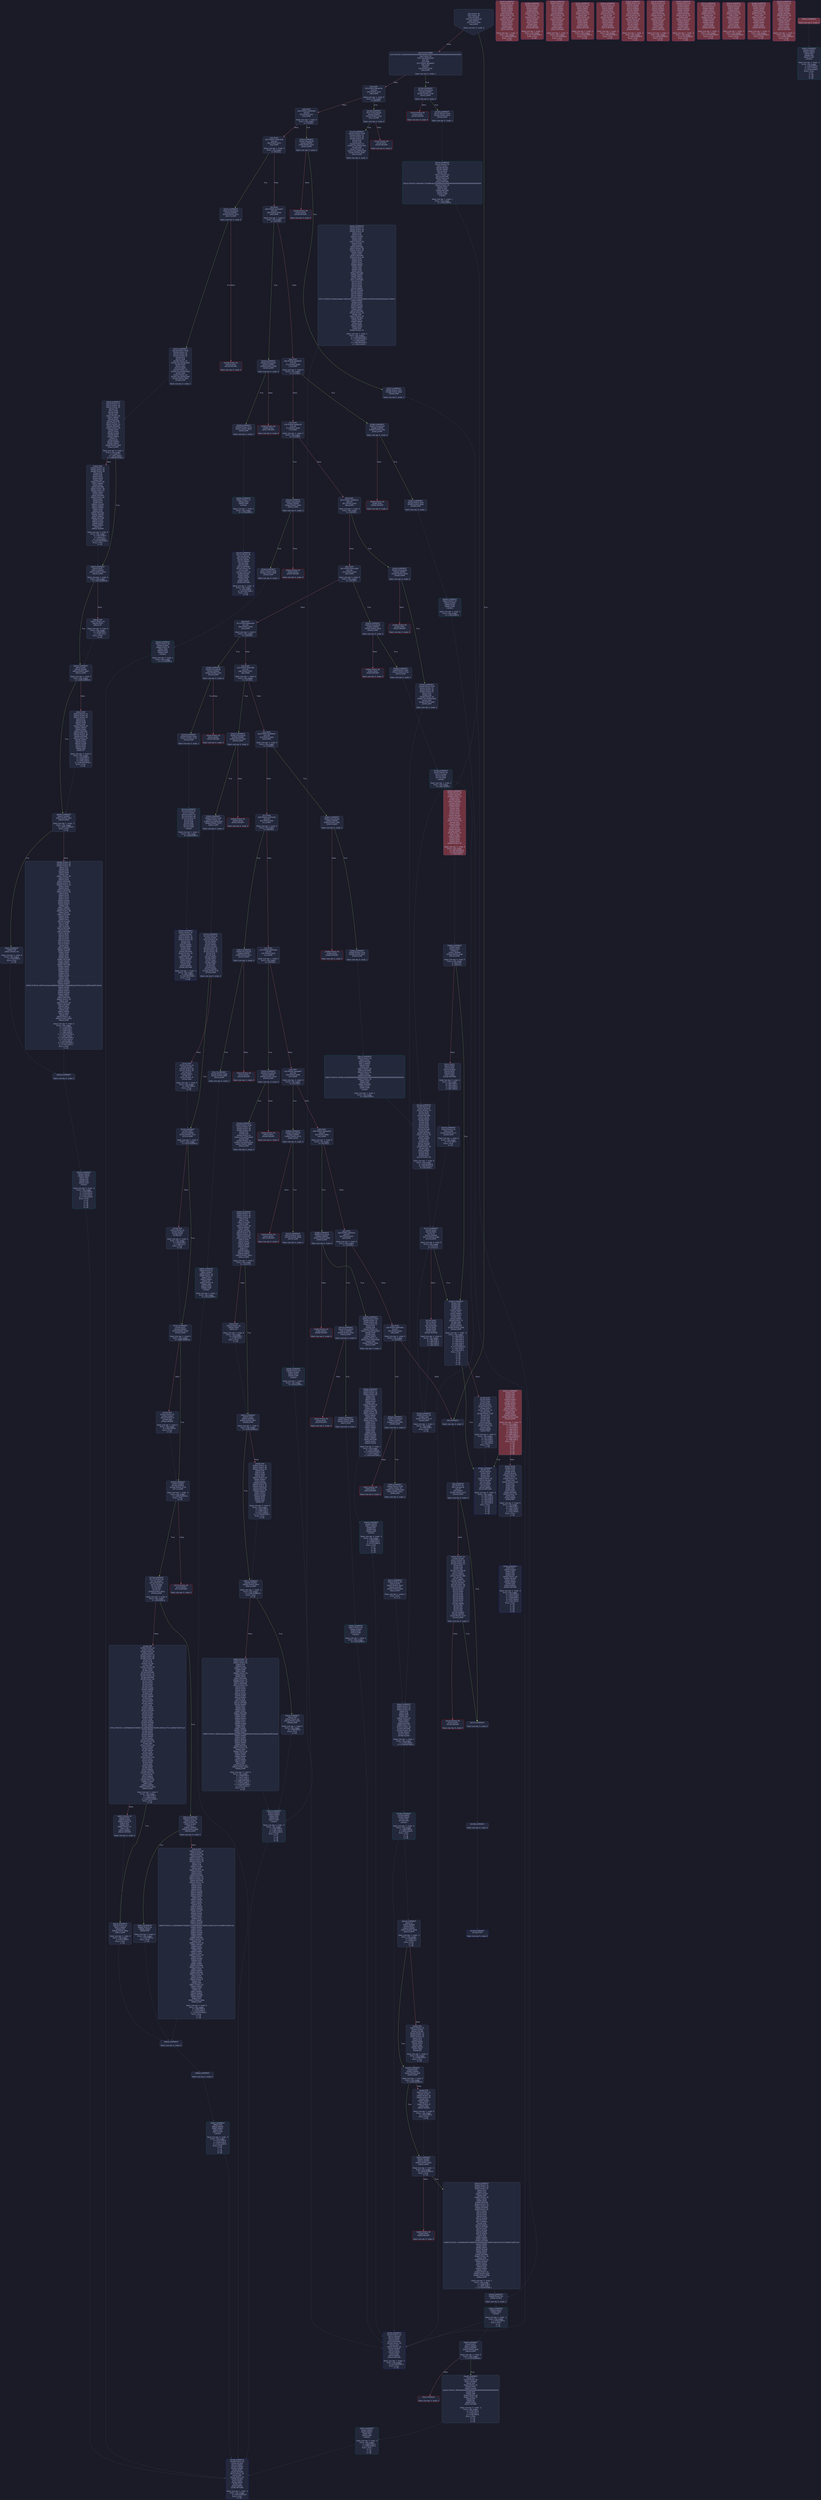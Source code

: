 digraph G {
    node [shape=box, style="filled, rounded", color="#565f89", fontcolor="#c0caf5", fontname="Helvetica", fillcolor="#24283b"];
    edge [color="#414868", fontcolor="#c0caf5", fontname="Helvetica"];
    bgcolor="#1a1b26";
    0 [ label = "[00] PUSH1 60
[02] PUSH1 40
[04] MSTORE
[05] CALLDATASIZE
[06] ISZERO
[07] PUSH2 00f9
[0a] JUMPI

Stack size req: 0, sizeΔ: 0
" shape = invhouse]
    1 [ label = "[0b] PUSH4 ffffffff
[10] PUSH29 0100000000000000000000000000000000000000000000000000000000
[2e] PUSH1 00
[30] CALLDATALOAD
[31] DIV
[32] AND
[33] PUSH4 06fdde03
[38] DUP2
[39] EQ
[3a] PUSH2 013b
[3d] JUMPI

Stack size req: 0, sizeΔ: 1
"]
    2 [ label = "[3e] DUP1
[3f] PUSH4 095ea7b3
[44] EQ
[45] PUSH2 01c6
[48] JUMPI

Stack size req: 1, sizeΔ: 0
Entry->Op usage:
	0->68:EQ:1
"]
    3 [ label = "[49] DUP1
[4a] PUSH4 18160ddd
[4f] EQ
[50] PUSH2 01fc
[53] JUMPI

Stack size req: 1, sizeΔ: 0
Entry->Op usage:
	0->79:EQ:1
"]
    4 [ label = "[54] DUP1
[55] PUSH4 23b872dd
[5a] EQ
[5b] PUSH2 0221
[5e] JUMPI

Stack size req: 1, sizeΔ: 0
Entry->Op usage:
	0->90:EQ:1
"]
    5 [ label = "[5f] DUP1
[60] PUSH4 313ce567
[65] EQ
[66] PUSH2 025d
[69] JUMPI

Stack size req: 1, sizeΔ: 0
Entry->Op usage:
	0->101:EQ:1
"]
    6 [ label = "[6a] DUP1
[6b] PUSH4 69a683f1
[70] EQ
[71] PUSH2 0286
[74] JUMPI

Stack size req: 1, sizeΔ: 0
Entry->Op usage:
	0->112:EQ:1
"]
    7 [ label = "[75] DUP1
[76] PUSH4 6eeb553f
[7b] EQ
[7c] PUSH2 02ab
[7f] JUMPI

Stack size req: 1, sizeΔ: 0
Entry->Op usage:
	0->123:EQ:1
"]
    8 [ label = "[80] DUP1
[81] PUSH4 70a08231
[86] EQ
[87] PUSH2 02d2
[8a] JUMPI

Stack size req: 1, sizeΔ: 0
Entry->Op usage:
	0->134:EQ:1
"]
    9 [ label = "[8b] DUP1
[8c] PUSH4 820c1dd0
[91] EQ
[92] PUSH2 0303
[95] JUMPI

Stack size req: 1, sizeΔ: 0
Entry->Op usage:
	0->145:EQ:1
"]
    10 [ label = "[96] DUP1
[97] PUSH4 8da5cb5b
[9c] EQ
[9d] PUSH2 0328
[a0] JUMPI

Stack size req: 1, sizeΔ: 0
Entry->Op usage:
	0->156:EQ:1
"]
    11 [ label = "[a1] DUP1
[a2] PUSH4 92fb7ef8
[a7] EQ
[a8] PUSH2 0357
[ab] JUMPI

Stack size req: 1, sizeΔ: 0
Entry->Op usage:
	0->167:EQ:1
"]
    12 [ label = "[ac] DUP1
[ad] PUSH4 95d89b41
[b2] EQ
[b3] PUSH2 0381
[b6] JUMPI

Stack size req: 1, sizeΔ: 0
Entry->Op usage:
	0->178:EQ:1
"]
    13 [ label = "[b7] DUP1
[b8] PUSH4 a197ec5d
[bd] EQ
[be] PUSH2 040c
[c1] JUMPI

Stack size req: 1, sizeΔ: 0
Entry->Op usage:
	0->189:EQ:1
"]
    14 [ label = "[c2] DUP1
[c3] PUSH4 a9059cbb
[c8] EQ
[c9] PUSH2 0433
[cc] JUMPI

Stack size req: 1, sizeΔ: 0
Entry->Op usage:
	0->200:EQ:1
"]
    15 [ label = "[cd] DUP1
[ce] PUSH4 c81ede67
[d3] EQ
[d4] PUSH2 0469
[d7] JUMPI

Stack size req: 1, sizeΔ: 0
Entry->Op usage:
	0->211:EQ:1
"]
    16 [ label = "[d8] DUP1
[d9] PUSH4 dd62ed3e
[de] EQ
[df] PUSH2 048e
[e2] JUMPI

Stack size req: 1, sizeΔ: 0
Entry->Op usage:
	0->222:EQ:1
"]
    17 [ label = "[e3] DUP1
[e4] PUSH4 e3bfdcfe
[e9] EQ
[ea] PUSH2 04c5
[ed] JUMPI

Stack size req: 1, sizeΔ: 0
Entry->Op usage:
	0->233:EQ:1
"]
    18 [ label = "[ee] DUP1
[ef] PUSH4 e8055e9c
[f4] EQ
[f5] PUSH2 04ea
[f8] JUMPI

Stack size req: 1, sizeΔ: 0
Entry->Op usage:
	0->244:EQ:1
"]
    19 [ label = "[f9] JUMPDEST

Stack size req: 0, sizeΔ: 0
"]
    20 [ label = "[fa] JUMPDEST
[fb] PUSH1 00
[fd] CALLVALUE
[fe] GT
[ff] ISZERO
[0100] PUSH2 0137
[0103] JUMPI

Stack size req: 0, sizeΔ: 0
"]
    21 [ label = "[0104] PUSH1 01
[0106] SLOAD
[0107] PUSH1 01
[0109] PUSH1 a0
[010b] PUSH1 02
[010d] EXP
[010e] SUB
[010f] AND
[0110] CALLVALUE
[0111] DUP1
[0112] ISZERO
[0113] PUSH2 08fc
[0116] MUL
[0117] SWAP1
[0118] PUSH1 40
[011a] MLOAD
[011b] PUSH1 00
[011d] PUSH1 40
[011f] MLOAD
[0120] DUP1
[0121] DUP4
[0122] SUB
[0123] DUP2
[0124] DUP6
[0125] DUP9
[0126] DUP9
[0127] CALL
[0128] SWAP4
[0129] POP
[012a] POP
[012b] POP
[012c] POP
[012d] ISZERO
[012e] ISZERO
[012f] PUSH2 0137
[0132] JUMPI

Stack size req: 0, sizeΔ: 0
"]
    22 [ label = "[0133] PUSH1 00
[0135] DUP1
[0136] REVERT

Stack size req: 0, sizeΔ: 0
" color = "red"]
    23 [ label = "[0137] JUMPDEST

Stack size req: 0, sizeΔ: 0
"]
    24 [ label = "[0138] JUMPDEST

Stack size req: 0, sizeΔ: 0
"]
    25 [ label = "[0139] JUMPDEST
[013a] STOP

Stack size req: 0, sizeΔ: 0
" color = "darkblue"]
    26 [ label = "[013b] JUMPDEST
[013c] CALLVALUE
[013d] ISZERO
[013e] PUSH2 0146
[0141] JUMPI

Stack size req: 0, sizeΔ: 0
"]
    27 [ label = "[0142] PUSH1 00
[0144] DUP1
[0145] REVERT

Stack size req: 0, sizeΔ: 0
" color = "red"]
    28 [ label = "[0146] JUMPDEST
[0147] PUSH2 014e
[014a] PUSH2 0514
[014d] JUMP

Stack size req: 0, sizeΔ: 1
"]
    29 [ label = "[014e] JUMPDEST
[014f] PUSH1 40
[0151] MLOAD
[0152] PUSH1 20
[0154] DUP1
[0155] DUP3
[0156] MSTORE
[0157] DUP2
[0158] SWAP1
[0159] DUP2
[015a] ADD
[015b] DUP4
[015c] DUP2
[015d] DUP2
[015e] MLOAD
[015f] DUP2
[0160] MSTORE
[0161] PUSH1 20
[0163] ADD
[0164] SWAP2
[0165] POP
[0166] DUP1
[0167] MLOAD
[0168] SWAP1
[0169] PUSH1 20
[016b] ADD
[016c] SWAP1
[016d] DUP1
[016e] DUP4
[016f] DUP4
[0170] PUSH1 00

Stack size req: 1, sizeΔ: 9
Entry->Op usage:
	0->350:MLOAD:0
	0->359:MLOAD:0
	0->363:ADD:1
"]
    30 [ label = "[0172] JUMPDEST
[0173] DUP4
[0174] DUP2
[0175] LT
[0176] ISZERO
[0177] PUSH2 018b
[017a] JUMPI

Stack size req: 4, sizeΔ: 0
Entry->Op usage:
	0->373:LT:0
	3->373:LT:1
"]
    31 [ label = "[017b] DUP1
[017c] DUP3
[017d] ADD
[017e] MLOAD
[017f] DUP2
[0180] DUP5
[0181] ADD
[0182] MSTORE

Stack size req: 3, sizeΔ: 0
Entry->Op usage:
	0->381:ADD:1
	0->385:ADD:1
	1->381:ADD:0
	2->385:ADD:0
"]
    32 [ label = "[0183] JUMPDEST
[0184] PUSH1 20
[0186] ADD
[0187] PUSH2 0172
[018a] JUMP

Stack size req: 1, sizeΔ: 0
Entry->Op usage:
	0->390:ADD:1
Entry->Exit:
	0->😵
"]
    33 [ label = "[018b] JUMPDEST
[018c] POP
[018d] POP
[018e] POP
[018f] POP
[0190] SWAP1
[0191] POP
[0192] SWAP1
[0193] DUP2
[0194] ADD
[0195] SWAP1
[0196] PUSH1 1f
[0198] AND
[0199] DUP1
[019a] ISZERO
[019b] PUSH2 01b8
[019e] JUMPI

Stack size req: 7, sizeΔ: -5
Entry->Op usage:
	0->396:POP:0
	1->397:POP:0
	2->398:POP:0
	3->399:POP:0
	4->404:ADD:0
	4->408:AND:1
	4->410:ISZERO:0
	5->401:POP:0
	6->404:ADD:1
Entry->Exit:
	0->😵
	1->😵
	2->😵
	3->😵
	4->0
	5->😵
	6->😵
"]
    34 [ label = "[019f] DUP1
[01a0] DUP3
[01a1] SUB
[01a2] DUP1
[01a3] MLOAD
[01a4] PUSH1 01
[01a6] DUP4
[01a7] PUSH1 20
[01a9] SUB
[01aa] PUSH2 0100
[01ad] EXP
[01ae] SUB
[01af] NOT
[01b0] AND
[01b1] DUP2
[01b2] MSTORE
[01b3] PUSH1 20
[01b5] ADD
[01b6] SWAP2
[01b7] POP

Stack size req: 2, sizeΔ: 0
Entry->Op usage:
	0->417:SUB:1
	0->425:SUB:1
	1->417:SUB:0
	1->439:POP:0
Entry->Exit:
	1->😵
"]
    35 [ label = "[01b8] JUMPDEST
[01b9] POP
[01ba] SWAP3
[01bb] POP
[01bc] POP
[01bd] POP
[01be] PUSH1 40
[01c0] MLOAD
[01c1] DUP1
[01c2] SWAP2
[01c3] SUB
[01c4] SWAP1
[01c5] RETURN

Stack size req: 5, sizeΔ: -5
Entry->Op usage:
	0->441:POP:0
	1->451:SUB:0
	2->444:POP:0
	3->445:POP:0
	4->443:POP:0
Entry->Exit:
	0->😵
	1->😵
	2->😵
	3->😵
	4->😵
" color = "darkblue"]
    36 [ label = "[01c6] JUMPDEST
[01c7] CALLVALUE
[01c8] ISZERO
[01c9] PUSH2 01d1
[01cc] JUMPI

Stack size req: 0, sizeΔ: 0
"]
    37 [ label = "[01cd] PUSH1 00
[01cf] DUP1
[01d0] REVERT

Stack size req: 0, sizeΔ: 0
" color = "red"]
    38 [ label = "[01d1] JUMPDEST
[01d2] PUSH2 01e8
[01d5] PUSH1 01
[01d7] PUSH1 a0
[01d9] PUSH1 02
[01db] EXP
[01dc] SUB
[01dd] PUSH1 04
[01df] CALLDATALOAD
[01e0] AND
[01e1] PUSH1 24
[01e3] CALLDATALOAD
[01e4] PUSH2 054b
[01e7] JUMP

Stack size req: 0, sizeΔ: 3
"]
    39 [ label = "[01e8] JUMPDEST
[01e9] PUSH1 40
[01eb] MLOAD
[01ec] SWAP1
[01ed] ISZERO
[01ee] ISZERO
[01ef] DUP2
[01f0] MSTORE
[01f1] PUSH1 20
[01f3] ADD
[01f4] PUSH1 40
[01f6] MLOAD
[01f7] DUP1
[01f8] SWAP2
[01f9] SUB
[01fa] SWAP1
[01fb] RETURN

Stack size req: 1, sizeΔ: -1
Entry->Op usage:
	0->493:ISZERO:0
Entry->Exit:
	0->😵
" color = "darkblue"]
    40 [ label = "[01fc] JUMPDEST
[01fd] CALLVALUE
[01fe] ISZERO
[01ff] PUSH2 0207
[0202] JUMPI

Stack size req: 0, sizeΔ: 0
"]
    41 [ label = "[0203] PUSH1 00
[0205] DUP1
[0206] REVERT

Stack size req: 0, sizeΔ: 0
" color = "red"]
    42 [ label = "[0207] JUMPDEST
[0208] PUSH2 020f
[020b] PUSH2 05b8
[020e] JUMP

Stack size req: 0, sizeΔ: 1
"]
    43 [ label = "[020f] JUMPDEST
[0210] PUSH1 40
[0212] MLOAD
[0213] SWAP1
[0214] DUP2
[0215] MSTORE
[0216] PUSH1 20
[0218] ADD
[0219] PUSH1 40
[021b] MLOAD
[021c] DUP1
[021d] SWAP2
[021e] SUB
[021f] SWAP1
[0220] RETURN

Stack size req: 1, sizeΔ: -1
Entry->Op usage:
	0->533:MSTORE:1
Entry->Exit:
	0->😵
" color = "darkblue"]
    44 [ label = "[0221] JUMPDEST
[0222] CALLVALUE
[0223] ISZERO
[0224] PUSH2 022c
[0227] JUMPI

Stack size req: 0, sizeΔ: 0
"]
    45 [ label = "[0228] PUSH1 00
[022a] DUP1
[022b] REVERT

Stack size req: 0, sizeΔ: 0
" color = "red"]
    46 [ label = "[022c] JUMPDEST
[022d] PUSH2 01e8
[0230] PUSH1 01
[0232] PUSH1 a0
[0234] PUSH1 02
[0236] EXP
[0237] SUB
[0238] PUSH1 04
[023a] CALLDATALOAD
[023b] DUP2
[023c] AND
[023d] SWAP1
[023e] PUSH1 24
[0240] CALLDATALOAD
[0241] AND
[0242] PUSH1 44
[0244] CALLDATALOAD
[0245] PUSH2 05bf
[0248] JUMP

Stack size req: 0, sizeΔ: 4
"]
    47 [ label = "[0249] JUMPDEST
[024a] PUSH1 40
[024c] MLOAD
[024d] SWAP1
[024e] ISZERO
[024f] ISZERO
[0250] DUP2
[0251] MSTORE
[0252] PUSH1 20
[0254] ADD
[0255] PUSH1 40
[0257] MLOAD
[0258] DUP1
[0259] SWAP2
[025a] SUB
[025b] SWAP1
[025c] RETURN

Stack size req: 1, sizeΔ: -1
Entry->Op usage:
	0->590:ISZERO:0
Entry->Exit:
	0->😵
" color = "darkblue" fillcolor = "#703440"]
    48 [ label = "[025d] JUMPDEST
[025e] CALLVALUE
[025f] ISZERO
[0260] PUSH2 0268
[0263] JUMPI

Stack size req: 0, sizeΔ: 0
"]
    49 [ label = "[0264] PUSH1 00
[0266] DUP1
[0267] REVERT

Stack size req: 0, sizeΔ: 0
" color = "red"]
    50 [ label = "[0268] JUMPDEST
[0269] PUSH2 0270
[026c] PUSH2 06db
[026f] JUMP

Stack size req: 0, sizeΔ: 1
"]
    51 [ label = "[0270] JUMPDEST
[0271] PUSH1 40
[0273] MLOAD
[0274] PUSH1 ff
[0276] SWAP1
[0277] SWAP2
[0278] AND
[0279] DUP2
[027a] MSTORE
[027b] PUSH1 20
[027d] ADD
[027e] PUSH1 40
[0280] MLOAD
[0281] DUP1
[0282] SWAP2
[0283] SUB
[0284] SWAP1
[0285] RETURN

Stack size req: 1, sizeΔ: -1
Entry->Op usage:
	0->632:AND:0
	0->634:MSTORE:1
Entry->Exit:
	0->😵
" color = "darkblue"]
    52 [ label = "[0286] JUMPDEST
[0287] CALLVALUE
[0288] ISZERO
[0289] PUSH2 0291
[028c] JUMPI

Stack size req: 0, sizeΔ: 0
"]
    53 [ label = "[028d] PUSH1 00
[028f] DUP1
[0290] REVERT

Stack size req: 0, sizeΔ: 0
" color = "red"]
    54 [ label = "[0291] JUMPDEST
[0292] PUSH2 020f
[0295] PUSH2 06e0
[0298] JUMP

Stack size req: 0, sizeΔ: 1
"]
    55 [ label = "[0299] JUMPDEST
[029a] PUSH1 40
[029c] MLOAD
[029d] SWAP1
[029e] DUP2
[029f] MSTORE
[02a0] PUSH1 20
[02a2] ADD
[02a3] PUSH1 40
[02a5] MLOAD
[02a6] DUP1
[02a7] SWAP2
[02a8] SUB
[02a9] SWAP1
[02aa] RETURN

Stack size req: 1, sizeΔ: -1
Entry->Op usage:
	0->671:MSTORE:1
Entry->Exit:
	0->😵
" color = "darkblue" fillcolor = "#703440"]
    56 [ label = "[02ab] JUMPDEST
[02ac] CALLVALUE
[02ad] ISZERO
[02ae] PUSH2 02b6
[02b1] JUMPI

Stack size req: 0, sizeΔ: 0
"]
    57 [ label = "[02b2] PUSH1 00
[02b4] DUP1
[02b5] REVERT

Stack size req: 0, sizeΔ: 0
" color = "red"]
    58 [ label = "[02b6] JUMPDEST
[02b7] PUSH2 01e8
[02ba] PUSH2 06e6
[02bd] JUMP

Stack size req: 0, sizeΔ: 1
"]
    59 [ label = "[02be] JUMPDEST
[02bf] PUSH1 40
[02c1] MLOAD
[02c2] SWAP1
[02c3] ISZERO
[02c4] ISZERO
[02c5] DUP2
[02c6] MSTORE
[02c7] PUSH1 20
[02c9] ADD
[02ca] PUSH1 40
[02cc] MLOAD
[02cd] DUP1
[02ce] SWAP2
[02cf] SUB
[02d0] SWAP1
[02d1] RETURN

Stack size req: 1, sizeΔ: -1
Entry->Op usage:
	0->707:ISZERO:0
Entry->Exit:
	0->😵
" color = "darkblue" fillcolor = "#703440"]
    60 [ label = "[02d2] JUMPDEST
[02d3] CALLVALUE
[02d4] ISZERO
[02d5] PUSH2 02dd
[02d8] JUMPI

Stack size req: 0, sizeΔ: 0
"]
    61 [ label = "[02d9] PUSH1 00
[02db] DUP1
[02dc] REVERT

Stack size req: 0, sizeΔ: 0
" color = "red"]
    62 [ label = "[02dd] JUMPDEST
[02de] PUSH2 020f
[02e1] PUSH1 01
[02e3] PUSH1 a0
[02e5] PUSH1 02
[02e7] EXP
[02e8] SUB
[02e9] PUSH1 04
[02eb] CALLDATALOAD
[02ec] AND
[02ed] PUSH2 06ef
[02f0] JUMP

Stack size req: 0, sizeΔ: 2
"]
    63 [ label = "[02f1] JUMPDEST
[02f2] PUSH1 40
[02f4] MLOAD
[02f5] SWAP1
[02f6] DUP2
[02f7] MSTORE
[02f8] PUSH1 20
[02fa] ADD
[02fb] PUSH1 40
[02fd] MLOAD
[02fe] DUP1
[02ff] SWAP2
[0300] SUB
[0301] SWAP1
[0302] RETURN

Stack size req: 1, sizeΔ: -1
Entry->Op usage:
	0->759:MSTORE:1
Entry->Exit:
	0->😵
" color = "darkblue" fillcolor = "#703440"]
    64 [ label = "[0303] JUMPDEST
[0304] CALLVALUE
[0305] ISZERO
[0306] PUSH2 030e
[0309] JUMPI

Stack size req: 0, sizeΔ: 0
"]
    65 [ label = "[030a] PUSH1 00
[030c] DUP1
[030d] REVERT

Stack size req: 0, sizeΔ: 0
" color = "red"]
    66 [ label = "[030e] JUMPDEST
[030f] PUSH2 020f
[0312] PUSH2 070e
[0315] JUMP

Stack size req: 0, sizeΔ: 1
"]
    67 [ label = "[0316] JUMPDEST
[0317] PUSH1 40
[0319] MLOAD
[031a] SWAP1
[031b] DUP2
[031c] MSTORE
[031d] PUSH1 20
[031f] ADD
[0320] PUSH1 40
[0322] MLOAD
[0323] DUP1
[0324] SWAP2
[0325] SUB
[0326] SWAP1
[0327] RETURN

Stack size req: 1, sizeΔ: -1
Entry->Op usage:
	0->796:MSTORE:1
Entry->Exit:
	0->😵
" color = "darkblue" fillcolor = "#703440"]
    68 [ label = "[0328] JUMPDEST
[0329] CALLVALUE
[032a] ISZERO
[032b] PUSH2 0333
[032e] JUMPI

Stack size req: 0, sizeΔ: 0
"]
    69 [ label = "[032f] PUSH1 00
[0331] DUP1
[0332] REVERT

Stack size req: 0, sizeΔ: 0
" color = "red"]
    70 [ label = "[0333] JUMPDEST
[0334] PUSH2 033b
[0337] PUSH2 0714
[033a] JUMP

Stack size req: 0, sizeΔ: 1
"]
    71 [ label = "[033b] JUMPDEST
[033c] PUSH1 40
[033e] MLOAD
[033f] PUSH1 01
[0341] PUSH1 a0
[0343] PUSH1 02
[0345] EXP
[0346] SUB
[0347] SWAP1
[0348] SWAP2
[0349] AND
[034a] DUP2
[034b] MSTORE
[034c] PUSH1 20
[034e] ADD
[034f] PUSH1 40
[0351] MLOAD
[0352] DUP1
[0353] SWAP2
[0354] SUB
[0355] SWAP1
[0356] RETURN

Stack size req: 1, sizeΔ: -1
Entry->Op usage:
	0->841:AND:0
	0->843:MSTORE:1
Entry->Exit:
	0->😵
" color = "darkblue"]
    72 [ label = "[0357] JUMPDEST
[0358] CALLVALUE
[0359] ISZERO
[035a] PUSH2 0362
[035d] JUMPI

Stack size req: 0, sizeΔ: 0
"]
    73 [ label = "[035e] PUSH1 00
[0360] DUP1
[0361] REVERT

Stack size req: 0, sizeΔ: 0
" color = "red"]
    74 [ label = "[0362] JUMPDEST
[0363] PUSH2 01e8
[0366] PUSH1 04
[0368] CALLDATALOAD
[0369] PUSH2 0723
[036c] JUMP

Stack size req: 0, sizeΔ: 2
"]
    75 [ label = "[036d] JUMPDEST
[036e] PUSH1 40
[0370] MLOAD
[0371] SWAP1
[0372] ISZERO
[0373] ISZERO
[0374] DUP2
[0375] MSTORE
[0376] PUSH1 20
[0378] ADD
[0379] PUSH1 40
[037b] MLOAD
[037c] DUP1
[037d] SWAP2
[037e] SUB
[037f] SWAP1
[0380] RETURN

Stack size req: 1, sizeΔ: -1
Entry->Op usage:
	0->882:ISZERO:0
Entry->Exit:
	0->😵
" color = "darkblue" fillcolor = "#703440"]
    76 [ label = "[0381] JUMPDEST
[0382] CALLVALUE
[0383] ISZERO
[0384] PUSH2 038c
[0387] JUMPI

Stack size req: 0, sizeΔ: 0
"]
    77 [ label = "[0388] PUSH1 00
[038a] DUP1
[038b] REVERT

Stack size req: 0, sizeΔ: 0
" color = "red"]
    78 [ label = "[038c] JUMPDEST
[038d] PUSH2 014e
[0390] PUSH2 08c2
[0393] JUMP

Stack size req: 0, sizeΔ: 1
"]
    79 [ label = "[0394] JUMPDEST
[0395] PUSH1 40
[0397] MLOAD
[0398] PUSH1 20
[039a] DUP1
[039b] DUP3
[039c] MSTORE
[039d] DUP2
[039e] SWAP1
[039f] DUP2
[03a0] ADD
[03a1] DUP4
[03a2] DUP2
[03a3] DUP2
[03a4] MLOAD
[03a5] DUP2
[03a6] MSTORE
[03a7] PUSH1 20
[03a9] ADD
[03aa] SWAP2
[03ab] POP
[03ac] DUP1
[03ad] MLOAD
[03ae] SWAP1
[03af] PUSH1 20
[03b1] ADD
[03b2] SWAP1
[03b3] DUP1
[03b4] DUP4
[03b5] DUP4
[03b6] PUSH1 00

Stack size req: 1, sizeΔ: 9
Entry->Op usage:
	0->932:MLOAD:0
	0->941:MLOAD:0
	0->945:ADD:1
" fillcolor = "#703440"]
    80 [ label = "[03b8] JUMPDEST
[03b9] DUP4
[03ba] DUP2
[03bb] LT
[03bc] ISZERO
[03bd] PUSH2 018b
[03c0] JUMPI

Stack size req: 4, sizeΔ: 0
Entry->Op usage:
	0->955:LT:0
	3->955:LT:1
"]
    81 [ label = "[03c1] DUP1
[03c2] DUP3
[03c3] ADD
[03c4] MLOAD
[03c5] DUP2
[03c6] DUP5
[03c7] ADD
[03c8] MSTORE

Stack size req: 3, sizeΔ: 0
Entry->Op usage:
	0->963:ADD:1
	0->967:ADD:1
	1->963:ADD:0
	2->967:ADD:0
"]
    82 [ label = "[03c9] JUMPDEST
[03ca] PUSH1 20
[03cc] ADD
[03cd] PUSH2 0172
[03d0] JUMP

Stack size req: 1, sizeΔ: 0
Entry->Op usage:
	0->972:ADD:1
Entry->Exit:
	0->😵
"]
    83 [ label = "[03d1] JUMPDEST
[03d2] POP
[03d3] POP
[03d4] POP
[03d5] POP
[03d6] SWAP1
[03d7] POP
[03d8] SWAP1
[03d9] DUP2
[03da] ADD
[03db] SWAP1
[03dc] PUSH1 1f
[03de] AND
[03df] DUP1
[03e0] ISZERO
[03e1] PUSH2 01b8
[03e4] JUMPI

Stack size req: 7, sizeΔ: -5
Entry->Op usage:
	0->978:POP:0
	1->979:POP:0
	2->980:POP:0
	3->981:POP:0
	4->986:ADD:0
	4->990:AND:1
	4->992:ISZERO:0
	5->983:POP:0
	6->986:ADD:1
Entry->Exit:
	0->😵
	1->😵
	2->😵
	3->😵
	4->0
	5->😵
	6->😵
" fillcolor = "#703440"]
    84 [ label = "[03e5] DUP1
[03e6] DUP3
[03e7] SUB
[03e8] DUP1
[03e9] MLOAD
[03ea] PUSH1 01
[03ec] DUP4
[03ed] PUSH1 20
[03ef] SUB
[03f0] PUSH2 0100
[03f3] EXP
[03f4] SUB
[03f5] NOT
[03f6] AND
[03f7] DUP2
[03f8] MSTORE
[03f9] PUSH1 20
[03fb] ADD
[03fc] SWAP2
[03fd] POP

Stack size req: 2, sizeΔ: 0
Entry->Op usage:
	0->999:SUB:1
	0->1007:SUB:1
	1->999:SUB:0
	1->1021:POP:0
Entry->Exit:
	1->😵
"]
    85 [ label = "[03fe] JUMPDEST
[03ff] POP
[0400] SWAP3
[0401] POP
[0402] POP
[0403] POP
[0404] PUSH1 40
[0406] MLOAD
[0407] DUP1
[0408] SWAP2
[0409] SUB
[040a] SWAP1
[040b] RETURN

Stack size req: 5, sizeΔ: -5
Entry->Op usage:
	0->1023:POP:0
	1->1033:SUB:0
	2->1026:POP:0
	3->1027:POP:0
	4->1025:POP:0
Entry->Exit:
	0->😵
	1->😵
	2->😵
	3->😵
	4->😵
" color = "darkblue"]
    86 [ label = "[040c] JUMPDEST
[040d] CALLVALUE
[040e] ISZERO
[040f] PUSH2 0417
[0412] JUMPI

Stack size req: 0, sizeΔ: 0
"]
    87 [ label = "[0413] PUSH1 00
[0415] DUP1
[0416] REVERT

Stack size req: 0, sizeΔ: 0
" color = "red"]
    88 [ label = "[0417] JUMPDEST
[0418] PUSH2 01e8
[041b] PUSH2 08f9
[041e] JUMP

Stack size req: 0, sizeΔ: 1
"]
    89 [ label = "[041f] JUMPDEST
[0420] PUSH1 40
[0422] MLOAD
[0423] SWAP1
[0424] ISZERO
[0425] ISZERO
[0426] DUP2
[0427] MSTORE
[0428] PUSH1 20
[042a] ADD
[042b] PUSH1 40
[042d] MLOAD
[042e] DUP1
[042f] SWAP2
[0430] SUB
[0431] SWAP1
[0432] RETURN

Stack size req: 1, sizeΔ: -1
Entry->Op usage:
	0->1060:ISZERO:0
Entry->Exit:
	0->😵
" color = "darkblue" fillcolor = "#703440"]
    90 [ label = "[0433] JUMPDEST
[0434] CALLVALUE
[0435] ISZERO
[0436] PUSH2 043e
[0439] JUMPI

Stack size req: 0, sizeΔ: 0
"]
    91 [ label = "[043a] PUSH1 00
[043c] DUP1
[043d] REVERT

Stack size req: 0, sizeΔ: 0
" color = "red"]
    92 [ label = "[043e] JUMPDEST
[043f] PUSH2 01e8
[0442] PUSH1 01
[0444] PUSH1 a0
[0446] PUSH1 02
[0448] EXP
[0449] SUB
[044a] PUSH1 04
[044c] CALLDATALOAD
[044d] AND
[044e] PUSH1 24
[0450] CALLDATALOAD
[0451] PUSH2 0909
[0454] JUMP

Stack size req: 0, sizeΔ: 3
"]
    93 [ label = "[0455] JUMPDEST
[0456] PUSH1 40
[0458] MLOAD
[0459] SWAP1
[045a] ISZERO
[045b] ISZERO
[045c] DUP2
[045d] MSTORE
[045e] PUSH1 20
[0460] ADD
[0461] PUSH1 40
[0463] MLOAD
[0464] DUP1
[0465] SWAP2
[0466] SUB
[0467] SWAP1
[0468] RETURN

Stack size req: 1, sizeΔ: -1
Entry->Op usage:
	0->1114:ISZERO:0
Entry->Exit:
	0->😵
" color = "darkblue" fillcolor = "#703440"]
    94 [ label = "[0469] JUMPDEST
[046a] CALLVALUE
[046b] ISZERO
[046c] PUSH2 0474
[046f] JUMPI

Stack size req: 0, sizeΔ: 0
"]
    95 [ label = "[0470] PUSH1 00
[0472] DUP1
[0473] REVERT

Stack size req: 0, sizeΔ: 0
" color = "red"]
    96 [ label = "[0474] JUMPDEST
[0475] PUSH2 020f
[0478] PUSH2 09d8
[047b] JUMP

Stack size req: 0, sizeΔ: 1
"]
    97 [ label = "[047c] JUMPDEST
[047d] PUSH1 40
[047f] MLOAD
[0480] SWAP1
[0481] DUP2
[0482] MSTORE
[0483] PUSH1 20
[0485] ADD
[0486] PUSH1 40
[0488] MLOAD
[0489] DUP1
[048a] SWAP2
[048b] SUB
[048c] SWAP1
[048d] RETURN

Stack size req: 1, sizeΔ: -1
Entry->Op usage:
	0->1154:MSTORE:1
Entry->Exit:
	0->😵
" color = "darkblue" fillcolor = "#703440"]
    98 [ label = "[048e] JUMPDEST
[048f] CALLVALUE
[0490] ISZERO
[0491] PUSH2 0499
[0494] JUMPI

Stack size req: 0, sizeΔ: 0
"]
    99 [ label = "[0495] PUSH1 00
[0497] DUP1
[0498] REVERT

Stack size req: 0, sizeΔ: 0
" color = "red"]
    100 [ label = "[0499] JUMPDEST
[049a] PUSH2 020f
[049d] PUSH1 01
[049f] PUSH1 a0
[04a1] PUSH1 02
[04a3] EXP
[04a4] SUB
[04a5] PUSH1 04
[04a7] CALLDATALOAD
[04a8] DUP2
[04a9] AND
[04aa] SWAP1
[04ab] PUSH1 24
[04ad] CALLDATALOAD
[04ae] AND
[04af] PUSH2 09de
[04b2] JUMP

Stack size req: 0, sizeΔ: 3
"]
    101 [ label = "[04b3] JUMPDEST
[04b4] PUSH1 40
[04b6] MLOAD
[04b7] SWAP1
[04b8] DUP2
[04b9] MSTORE
[04ba] PUSH1 20
[04bc] ADD
[04bd] PUSH1 40
[04bf] MLOAD
[04c0] DUP1
[04c1] SWAP2
[04c2] SUB
[04c3] SWAP1
[04c4] RETURN

Stack size req: 1, sizeΔ: -1
Entry->Op usage:
	0->1209:MSTORE:1
Entry->Exit:
	0->😵
" color = "darkblue" fillcolor = "#703440"]
    102 [ label = "[04c5] JUMPDEST
[04c6] CALLVALUE
[04c7] ISZERO
[04c8] PUSH2 04d0
[04cb] JUMPI

Stack size req: 0, sizeΔ: 0
"]
    103 [ label = "[04cc] PUSH1 00
[04ce] DUP1
[04cf] REVERT

Stack size req: 0, sizeΔ: 0
" color = "red"]
    104 [ label = "[04d0] JUMPDEST
[04d1] PUSH2 020f
[04d4] PUSH2 0a0b
[04d7] JUMP

Stack size req: 0, sizeΔ: 1
"]
    105 [ label = "[04d8] JUMPDEST
[04d9] PUSH1 40
[04db] MLOAD
[04dc] SWAP1
[04dd] DUP2
[04de] MSTORE
[04df] PUSH1 20
[04e1] ADD
[04e2] PUSH1 40
[04e4] MLOAD
[04e5] DUP1
[04e6] SWAP2
[04e7] SUB
[04e8] SWAP1
[04e9] RETURN

Stack size req: 1, sizeΔ: -1
Entry->Op usage:
	0->1246:MSTORE:1
Entry->Exit:
	0->😵
" color = "darkblue" fillcolor = "#703440"]
    106 [ label = "[04ea] JUMPDEST
[04eb] CALLVALUE
[04ec] ISZERO
[04ed] PUSH2 04f5
[04f0] JUMPI

Stack size req: 0, sizeΔ: 0
"]
    107 [ label = "[04f1] PUSH1 00
[04f3] DUP1
[04f4] REVERT

Stack size req: 0, sizeΔ: 0
" color = "red"]
    108 [ label = "[04f5] JUMPDEST
[04f6] PUSH2 01e8
[04f9] PUSH1 04
[04fb] CALLDATALOAD
[04fc] PUSH2 0a11
[04ff] JUMP

Stack size req: 0, sizeΔ: 2
"]
    109 [ label = "[0500] JUMPDEST
[0501] PUSH1 40
[0503] MLOAD
[0504] SWAP1
[0505] ISZERO
[0506] ISZERO
[0507] DUP2
[0508] MSTORE
[0509] PUSH1 20
[050b] ADD
[050c] PUSH1 40
[050e] MLOAD
[050f] DUP1
[0510] SWAP2
[0511] SUB
[0512] SWAP1
[0513] RETURN

Stack size req: 1, sizeΔ: -1
Entry->Op usage:
	0->1285:ISZERO:0
Entry->Exit:
	0->😵
" color = "darkblue" fillcolor = "#703440"]
    110 [ label = "[0514] JUMPDEST
[0515] PUSH1 40
[0517] DUP1
[0518] MLOAD
[0519] SWAP1
[051a] DUP2
[051b] ADD
[051c] PUSH1 40
[051e] MSTORE
[051f] PUSH1 0f
[0521] DUP2
[0522] MSTORE
[0523] PUSH32 436c656172506f6c6c20546f6b656e0000000000000000000000000000000000
[0544] PUSH1 20
[0546] DUP3
[0547] ADD
[0548] MSTORE
[0549] DUP2
[054a] JUMP
Indirect!

Stack size req: 1, sizeΔ: 1
Entry->Op usage:
	0->1354:JUMP:0
" color = "teal"]
    111 [ label = "[054b] JUMPDEST
[054c] PUSH1 01
[054e] PUSH1 a0
[0550] PUSH1 02
[0552] EXP
[0553] SUB
[0554] CALLER
[0555] DUP2
[0556] AND
[0557] PUSH1 00
[0559] DUP2
[055a] DUP2
[055b] MSTORE
[055c] PUSH1 08
[055e] PUSH1 20
[0560] SWAP1
[0561] DUP2
[0562] MSTORE
[0563] PUSH1 40
[0565] DUP1
[0566] DUP4
[0567] SHA3
[0568] SWAP5
[0569] DUP8
[056a] AND
[056b] DUP1
[056c] DUP5
[056d] MSTORE
[056e] SWAP5
[056f] SWAP1
[0570] SWAP2
[0571] MSTORE
[0572] DUP1
[0573] DUP3
[0574] SHA3
[0575] DUP6
[0576] SWAP1
[0577] SSTORE
[0578] SWAP1
[0579] SWAP3
[057a] SWAP2
[057b] SWAP1
[057c] PUSH32 8c5be1e5ebec7d5bd14f71427d1e84f3dd0314c0f7b2291e5b200ac8c7c3b925
[059d] SWAP1
[059e] DUP6
[059f] SWAP1
[05a0] MLOAD
[05a1] SWAP1
[05a2] DUP2
[05a3] MSTORE
[05a4] PUSH1 20
[05a6] ADD
[05a7] PUSH1 40
[05a9] MLOAD
[05aa] DUP1
[05ab] SWAP2
[05ac] SUB
[05ad] SWAP1
[05ae] LOG3
[05af] POP
[05b0] PUSH1 01

Stack size req: 2, sizeΔ: 1
Entry->Op usage:
	0->1399:SSTORE:1
	0->1443:MSTORE:1
	1->1386:AND:0
	1->1389:MSTORE:1
	1->1454:LOG3:4
"]
    112 [ label = "[05b2] JUMPDEST
[05b3] SWAP3
[05b4] SWAP2
[05b5] POP
[05b6] POP
[05b7] JUMP
Indirect!

Stack size req: 4, sizeΔ: -3
Entry->Op usage:
	1->1462:POP:0
	2->1461:POP:0
	3->1463:JUMP:0
Entry->Exit:
	0->0
	1->😵
	2->😵
	3->😵
" color = "teal"]
    113 [ label = "[05b8] JUMPDEST
[05b9] PUSH1 00
[05bb] SLOAD

Stack size req: 0, sizeΔ: 1
"]
    114 [ label = "[05bc] JUMPDEST
[05bd] SWAP1
[05be] JUMP
Indirect!

Stack size req: 2, sizeΔ: -1
Entry->Op usage:
	1->1470:JUMP:0
Entry->Exit:
	0->0
	1->😵
" color = "teal"]
    115 [ label = "[05bf] JUMPDEST
[05c0] PUSH1 01
[05c2] PUSH1 a0
[05c4] PUSH1 02
[05c6] EXP
[05c7] SUB
[05c8] DUP4
[05c9] AND
[05ca] PUSH1 00
[05cc] SWAP1
[05cd] DUP2
[05ce] MSTORE
[05cf] PUSH1 07
[05d1] PUSH1 20
[05d3] MSTORE
[05d4] PUSH1 40
[05d6] DUP2
[05d7] SHA3
[05d8] SLOAD
[05d9] DUP3
[05da] SWAP1
[05db] LT
[05dc] DUP1
[05dd] ISZERO
[05de] SWAP1
[05df] PUSH2 060f
[05e2] JUMPI

Stack size req: 3, sizeΔ: 2
Entry->Op usage:
	0->1499:LT:1
	2->1481:AND:0
	2->1486:MSTORE:1
"]
    116 [ label = "[05e3] POP
[05e4] PUSH1 01
[05e6] PUSH1 a0
[05e8] PUSH1 02
[05ea] EXP
[05eb] SUB
[05ec] DUP1
[05ed] DUP6
[05ee] AND
[05ef] PUSH1 00
[05f1] SWAP1
[05f2] DUP2
[05f3] MSTORE
[05f4] PUSH1 08
[05f6] PUSH1 20
[05f8] SWAP1
[05f9] DUP2
[05fa] MSTORE
[05fb] PUSH1 40
[05fd] DUP1
[05fe] DUP4
[05ff] SHA3
[0600] CALLER
[0601] SWAP1
[0602] SWAP5
[0603] AND
[0604] DUP4
[0605] MSTORE
[0606] SWAP3
[0607] SWAP1
[0608] MSTORE
[0609] SHA3
[060a] SLOAD
[060b] DUP3
[060c] SWAP1
[060d] LT
[060e] ISZERO

Stack size req: 5, sizeΔ: 0
Entry->Op usage:
	0->1507:POP:0
	2->1549:LT:1
	4->1518:AND:0
	4->1523:MSTORE:1
Entry->Exit:
	0->😵
"]
    117 [ label = "[060f] JUMPDEST
[0610] DUP1
[0611] ISZERO
[0612] PUSH2 061b
[0615] JUMPI

Stack size req: 1, sizeΔ: 0
Entry->Op usage:
	0->1553:ISZERO:0
"]
    118 [ label = "[0616] POP
[0617] PUSH1 00
[0619] DUP3
[061a] GT

Stack size req: 3, sizeΔ: 0
Entry->Op usage:
	0->1558:POP:0
	2->1562:GT:0
Entry->Exit:
	0->😵
"]
    119 [ label = "[061b] JUMPDEST
[061c] DUP1
[061d] ISZERO
[061e] PUSH2 0640
[0621] JUMPI

Stack size req: 1, sizeΔ: 0
Entry->Op usage:
	0->1565:ISZERO:0
"]
    120 [ label = "[0622] POP
[0623] PUSH1 01
[0625] PUSH1 a0
[0627] PUSH1 02
[0629] EXP
[062a] SUB
[062b] DUP4
[062c] AND
[062d] PUSH1 00
[062f] SWAP1
[0630] DUP2
[0631] MSTORE
[0632] PUSH1 07
[0634] PUSH1 20
[0636] MSTORE
[0637] PUSH1 40
[0639] SWAP1
[063a] SHA3
[063b] SLOAD
[063c] DUP3
[063d] DUP2
[063e] ADD
[063f] GT

Stack size req: 4, sizeΔ: 0
Entry->Op usage:
	0->1570:POP:0
	2->1598:ADD:1
	3->1580:AND:0
	3->1585:MSTORE:1
Entry->Exit:
	0->😵
"]
    121 [ label = "[0640] JUMPDEST
[0641] ISZERO
[0642] PUSH2 06cf
[0645] JUMPI

Stack size req: 1, sizeΔ: -1
Entry->Op usage:
	0->1601:ISZERO:0
Entry->Exit:
	0->😵
"]
    122 [ label = "[0646] PUSH1 01
[0648] PUSH1 a0
[064a] PUSH1 02
[064c] EXP
[064d] SUB
[064e] DUP1
[064f] DUP6
[0650] AND
[0651] PUSH1 00
[0653] DUP2
[0654] DUP2
[0655] MSTORE
[0656] PUSH1 07
[0658] PUSH1 20
[065a] DUP2
[065b] DUP2
[065c] MSTORE
[065d] PUSH1 40
[065f] DUP1
[0660] DUP5
[0661] SHA3
[0662] DUP1
[0663] SLOAD
[0664] DUP10
[0665] SWAP1
[0666] SUB
[0667] SWAP1
[0668] SSTORE
[0669] PUSH1 08
[066b] DUP3
[066c] MSTORE
[066d] DUP1
[066e] DUP5
[066f] SHA3
[0670] CALLER
[0671] DUP8
[0672] AND
[0673] DUP6
[0674] MSTORE
[0675] DUP3
[0676] MSTORE
[0677] DUP1
[0678] DUP5
[0679] SHA3
[067a] DUP1
[067b] SLOAD
[067c] DUP10
[067d] SWAP1
[067e] SUB
[067f] SWAP1
[0680] SSTORE
[0681] SWAP5
[0682] DUP9
[0683] AND
[0684] DUP1
[0685] DUP5
[0686] MSTORE
[0687] SWAP2
[0688] SWAP1
[0689] MSTORE
[068a] SWAP1
[068b] DUP4
[068c] SWAP1
[068d] SHA3
[068e] DUP1
[068f] SLOAD
[0690] DUP7
[0691] ADD
[0692] SWAP1
[0693] SSTORE
[0694] SWAP2
[0695] PUSH32 ddf252ad1be2c89b69c2b068fc378daa952ba7f163c4a11628f55a4df523b3ef
[06b6] SWAP1
[06b7] DUP6
[06b8] SWAP1
[06b9] MLOAD
[06ba] SWAP1
[06bb] DUP2
[06bc] MSTORE
[06bd] PUSH1 20
[06bf] ADD
[06c0] PUSH1 40
[06c2] MLOAD
[06c3] DUP1
[06c4] SWAP2
[06c5] SUB
[06c6] SWAP1
[06c7] LOG3
[06c8] POP
[06c9] PUSH1 01
[06cb] PUSH2 06d3
[06ce] JUMP

Stack size req: 4, sizeΔ: 0
Entry->Op usage:
	0->1736:POP:0
	1->1638:SUB:1
	1->1662:SUB:1
	1->1681:ADD:0
	1->1724:MSTORE:1
	2->1667:AND:0
	2->1670:MSTORE:1
	2->1735:LOG3:4
	3->1616:AND:0
	3->1621:MSTORE:1
	3->1735:LOG3:3
Entry->Exit:
	0->😵
"]
    123 [ label = "[06cf] JUMPDEST
[06d0] POP
[06d1] PUSH1 00

Stack size req: 1, sizeΔ: 0
Entry->Op usage:
	0->1744:POP:0
Entry->Exit:
	0->😵
"]
    124 [ label = "[06d3] JUMPDEST

Stack size req: 0, sizeΔ: 0
"]
    125 [ label = "[06d4] JUMPDEST
[06d5] SWAP4
[06d6] SWAP3
[06d7] POP
[06d8] POP
[06d9] POP
[06da] JUMP
Indirect!

Stack size req: 5, sizeΔ: -4
Entry->Op usage:
	1->1752:POP:0
	2->1753:POP:0
	3->1751:POP:0
	4->1754:JUMP:0
Entry->Exit:
	0->0
	1->😵
	2->😵
	3->😵
	4->😵
" color = "teal"]
    126 [ label = "[06db] JUMPDEST
[06dc] PUSH1 12
[06de] DUP2
[06df] JUMP
Indirect!

Stack size req: 1, sizeΔ: 1
Entry->Op usage:
	0->1759:JUMP:0
" color = "teal"]
    127 [ label = "[06e0] JUMPDEST
[06e1] PUSH1 02
[06e3] SLOAD
[06e4] DUP2
[06e5] JUMP
Indirect!

Stack size req: 1, sizeΔ: 1
Entry->Op usage:
	0->1765:JUMP:0
" color = "teal"]
    128 [ label = "[06e6] JUMPDEST
[06e7] PUSH1 05
[06e9] SLOAD
[06ea] PUSH1 ff
[06ec] AND
[06ed] DUP2
[06ee] JUMP
Indirect!

Stack size req: 1, sizeΔ: 1
Entry->Op usage:
	0->1774:JUMP:0
" color = "teal"]
    129 [ label = "[06ef] JUMPDEST
[06f0] PUSH1 01
[06f2] PUSH1 a0
[06f4] PUSH1 02
[06f6] EXP
[06f7] SUB
[06f8] DUP2
[06f9] AND
[06fa] PUSH1 00
[06fc] SWAP1
[06fd] DUP2
[06fe] MSTORE
[06ff] PUSH1 07
[0701] PUSH1 20
[0703] MSTORE
[0704] PUSH1 40
[0706] SWAP1
[0707] SHA3
[0708] SLOAD

Stack size req: 1, sizeΔ: 1
Entry->Op usage:
	0->1785:AND:0
	0->1790:MSTORE:1
"]
    130 [ label = "[0709] JUMPDEST
[070a] SWAP2
[070b] SWAP1
[070c] POP
[070d] JUMP
Indirect!

Stack size req: 3, sizeΔ: -2
Entry->Op usage:
	1->1804:POP:0
	2->1805:JUMP:0
Entry->Exit:
	0->0
	1->😵
	2->😵
" color = "teal"]
    131 [ label = "[070e] JUMPDEST
[070f] PUSH1 06
[0711] SLOAD
[0712] DUP2
[0713] JUMP
Indirect!

Stack size req: 1, sizeΔ: 1
Entry->Op usage:
	0->1811:JUMP:0
" color = "teal"]
    132 [ label = "[0714] JUMPDEST
[0715] PUSH1 01
[0717] SLOAD
[0718] PUSH1 01
[071a] PUSH1 a0
[071c] PUSH1 02
[071e] EXP
[071f] SUB
[0720] AND
[0721] DUP2
[0722] JUMP
Indirect!

Stack size req: 1, sizeΔ: 1
Entry->Op usage:
	0->1826:JUMP:0
" color = "teal"]
    133 [ label = "[0723] JUMPDEST
[0724] PUSH1 01
[0726] SLOAD
[0727] PUSH1 00
[0729] SWAP1
[072a] DUP2
[072b] SWAP1
[072c] CALLER
[072d] PUSH1 01
[072f] PUSH1 a0
[0731] PUSH1 02
[0733] EXP
[0734] SUB
[0735] SWAP1
[0736] DUP2
[0737] AND
[0738] SWAP2
[0739] AND
[073a] EQ
[073b] DUP1
[073c] ISZERO
[073d] PUSH2 074f
[0740] JUMPI

Stack size req: 0, sizeΔ: 3
"]
    134 [ label = "[0741] POP
[0742] PUSH1 01
[0744] SLOAD
[0745] PUSH1 a0
[0747] PUSH1 02
[0749] EXP
[074a] SWAP1
[074b] DIV
[074c] PUSH1 ff
[074e] AND

Stack size req: 1, sizeΔ: 0
Entry->Op usage:
	0->1857:POP:0
Entry->Exit:
	0->😵
"]
    135 [ label = "[074f] JUMPDEST
[0750] DUP1
[0751] ISZERO
[0752] PUSH2 075c
[0755] JUMPI

Stack size req: 1, sizeΔ: 0
Entry->Op usage:
	0->1873:ISZERO:0
"]
    136 [ label = "[0756] POP
[0757] PUSH1 02
[0759] SLOAD
[075a] DUP4
[075b] GT

Stack size req: 4, sizeΔ: 0
Entry->Op usage:
	0->1878:POP:0
	3->1883:GT:0
Entry->Exit:
	0->😵
"]
    137 [ label = "[075c] JUMPDEST
[075d] DUP1
[075e] ISZERO
[075f] PUSH2 076b
[0762] JUMPI

Stack size req: 1, sizeΔ: 0
Entry->Op usage:
	0->1886:ISZERO:0
"]
    138 [ label = "[0763] POP
[0764] PUSH1 05
[0766] SLOAD
[0767] PUSH1 ff
[0769] AND
[076a] ISZERO

Stack size req: 1, sizeΔ: 0
Entry->Op usage:
	0->1891:POP:0
Entry->Exit:
	0->😵
"]
    139 [ label = "[076b] JUMPDEST
[076c] ISZERO
[076d] ISZERO
[076e] PUSH2 0776
[0771] JUMPI

Stack size req: 1, sizeΔ: -1
Entry->Op usage:
	0->1900:ISZERO:0
Entry->Exit:
	0->😵
"]
    140 [ label = "[0772] PUSH1 00
[0774] DUP1
[0775] REVERT

Stack size req: 0, sizeΔ: 0
" color = "red"]
    141 [ label = "[0776] JUMPDEST
[0777] PUSH1 06
[0779] SLOAD
[077a] PUSH1 03
[077c] SLOAD
[077d] DUP5
[077e] MUL
[077f] GT
[0780] PUSH2 081d
[0783] JUMPI

Stack size req: 3, sizeΔ: 0
Entry->Op usage:
	2->1918:MUL:0
"]
    142 [ label = "[0784] POP
[0785] PUSH1 03
[0787] SLOAD
[0788] PUSH1 02
[078a] SLOAD
[078b] PUSH1 01
[078d] PUSH1 a0
[078f] PUSH1 02
[0791] EXP
[0792] SUB
[0793] CALLER
[0794] AND
[0795] PUSH1 00
[0797] DUP2
[0798] DUP2
[0799] MSTORE
[079a] PUSH1 07
[079c] PUSH1 20
[079e] MSTORE
[079f] PUSH1 40
[07a1] DUP1
[07a2] DUP3
[07a3] SHA3
[07a4] DUP1
[07a5] SLOAD
[07a6] SWAP5
[07a7] DUP9
[07a8] SUB
[07a9] SWAP1
[07aa] SWAP6
[07ab] MUL
[07ac] SWAP4
[07ad] DUP5
[07ae] SWAP1
[07af] SUB
[07b0] SWAP1
[07b1] SWAP5
[07b2] SSTORE
[07b3] DUP1
[07b4] SLOAD
[07b5] DUP4
[07b6] SWAP1
[07b7] SUB
[07b8] SWAP1
[07b9] SSTORE
[07ba] SWAP1
[07bb] SWAP2
[07bc] PUSH32 cc16f5dbb4873280815c1ee09dbd06736cffcc184412cf7a71a0fdb75d397ca5
[07dd] SWAP1
[07de] DUP4
[07df] SWAP1
[07e0] MLOAD
[07e1] SWAP1
[07e2] DUP2
[07e3] MSTORE
[07e4] PUSH1 20
[07e6] ADD
[07e7] PUSH1 40
[07e9] MLOAD
[07ea] DUP1
[07eb] SWAP2
[07ec] SUB
[07ed] SWAP1
[07ee] LOG2
[07ef] PUSH1 04
[07f1] DUP1
[07f2] SLOAD
[07f3] DUP3
[07f4] ADD
[07f5] SWAP1
[07f6] DUP2
[07f7] SWAP1
[07f8] SSTORE
[07f9] PUSH1 02
[07fb] DUP5
[07fc] SWAP1
[07fd] SSTORE
[07fe] PUSH1 06
[0800] SLOAD
[0801] EQ
[0802] ISZERO
[0803] PUSH2 0814
[0806] JUMPI

Stack size req: 3, sizeΔ: 0
Entry->Op usage:
	0->1924:POP:0
	2->1960:SUB:0
	2->2045:SSTORE:1
Entry->Exit:
	0->😵
"]
    143 [ label = "[0807] PUSH1 05
[0809] DUP1
[080a] SLOAD
[080b] PUSH1 ff
[080d] NOT
[080e] AND
[080f] PUSH1 01
[0811] OR
[0812] SWAP1
[0813] SSTORE

Stack size req: 0, sizeΔ: 0
"]
    144 [ label = "[0814] JUMPDEST
[0815] PUSH1 01
[0817] SWAP2
[0818] POP
[0819] PUSH2 08ba
[081c] JUMP

Stack size req: 2, sizeΔ: 0
Entry->Op usage:
	1->2072:POP:0
Entry->Exit:
	1->😵
"]
    145 [ label = "[081d] JUMPDEST
[081e] PUSH1 06
[0820] SLOAD
[0821] PUSH1 04
[0823] SLOAD
[0824] LT
[0825] ISZERO
[0826] PUSH2 08b5
[0829] JUMPI

Stack size req: 0, sizeΔ: 0
"]
    146 [ label = "[082a] POP
[082b] PUSH1 04
[082d] SLOAD
[082e] PUSH1 06
[0830] SLOAD
[0831] PUSH1 01
[0833] PUSH1 a0
[0835] PUSH1 02
[0837] EXP
[0838] SUB
[0839] CALLER
[083a] AND
[083b] PUSH1 00
[083d] DUP2
[083e] DUP2
[083f] MSTORE
[0840] PUSH1 07
[0842] PUSH1 20
[0844] MSTORE
[0845] PUSH1 40
[0847] DUP1
[0848] DUP3
[0849] SHA3
[084a] DUP1
[084b] SLOAD
[084c] SWAP6
[084d] SWAP1
[084e] SWAP5
[084f] SUB
[0850] SWAP5
[0851] DUP6
[0852] SWAP1
[0853] SUB
[0854] SWAP1
[0855] SWAP4
[0856] SSTORE
[0857] DUP1
[0858] SLOAD
[0859] DUP5
[085a] SWAP1
[085b] SUB
[085c] SWAP1
[085d] SSTORE
[085e] SWAP1
[085f] PUSH32 cc16f5dbb4873280815c1ee09dbd06736cffcc184412cf7a71a0fdb75d397ca5
[0880] SWAP1
[0881] DUP4
[0882] SWAP1
[0883] MLOAD
[0884] SWAP1
[0885] DUP2
[0886] MSTORE
[0887] PUSH1 20
[0889] ADD
[088a] PUSH1 40
[088c] MLOAD
[088d] DUP1
[088e] SWAP2
[088f] SUB
[0890] SWAP1
[0891] LOG2
[0892] PUSH1 04
[0894] DUP1
[0895] SLOAD
[0896] DUP3
[0897] ADD
[0898] SWAP1
[0899] SSTORE
[089a] PUSH1 02
[089c] DUP4
[089d] SWAP1
[089e] SSTORE
[089f] PUSH1 05
[08a1] DUP1
[08a2] SLOAD
[08a3] PUSH1 ff
[08a5] NOT
[08a6] AND
[08a7] PUSH1 01
[08a9] SWAP1
[08aa] DUP2
[08ab] OR
[08ac] SWAP1
[08ad] SWAP2
[08ae] SSTORE
[08af] SWAP2
[08b0] POP
[08b1] PUSH2 08ba
[08b4] JUMP

Stack size req: 3, sizeΔ: 0
Entry->Op usage:
	0->2090:POP:0
	1->2224:POP:0
	2->2206:SSTORE:1
Entry->Exit:
	0->😵
	1->😵
"]
    147 [ label = "[08b5] JUMPDEST
[08b6] PUSH1 00
[08b8] SWAP2
[08b9] POP

Stack size req: 2, sizeΔ: 0
Entry->Op usage:
	1->2233:POP:0
Entry->Exit:
	1->😵
"]
    148 [ label = "[08ba] JUMPDEST

Stack size req: 0, sizeΔ: 0
"]
    149 [ label = "[08bb] JUMPDEST

Stack size req: 0, sizeΔ: 0
"]
    150 [ label = "[08bc] JUMPDEST
[08bd] POP
[08be] SWAP2
[08bf] SWAP1
[08c0] POP
[08c1] JUMP
Indirect!

Stack size req: 4, sizeΔ: -3
Entry->Op usage:
	0->2237:POP:0
	2->2240:POP:0
	3->2241:JUMP:0
Entry->Exit:
	0->😵
	1->0
	2->😵
	3->😵
" color = "teal"]
    151 [ label = "[08c2] JUMPDEST
[08c3] PUSH1 40
[08c5] DUP1
[08c6] MLOAD
[08c7] SWAP1
[08c8] DUP2
[08c9] ADD
[08ca] PUSH1 40
[08cc] MSTORE
[08cd] PUSH1 04
[08cf] DUP2
[08d0] MSTORE
[08d1] PUSH32 504f4c4c00000000000000000000000000000000000000000000000000000000
[08f2] PUSH1 20
[08f4] DUP3
[08f5] ADD
[08f6] MSTORE
[08f7] DUP2
[08f8] JUMP
Indirect!

Stack size req: 1, sizeΔ: 1
Entry->Op usage:
	0->2296:JUMP:0
" color = "teal"]
    152 [ label = "[08f9] JUMPDEST
[08fa] PUSH1 01
[08fc] SLOAD
[08fd] PUSH1 a0
[08ff] PUSH1 02
[0901] EXP
[0902] SWAP1
[0903] DIV
[0904] PUSH1 ff
[0906] AND
[0907] DUP2
[0908] JUMP
Indirect!

Stack size req: 1, sizeΔ: 1
Entry->Op usage:
	0->2312:JUMP:0
" color = "teal"]
    153 [ label = "[0909] JUMPDEST
[090a] PUSH1 01
[090c] PUSH1 a0
[090e] PUSH1 02
[0910] EXP
[0911] SUB
[0912] CALLER
[0913] AND
[0914] PUSH1 00
[0916] SWAP1
[0917] DUP2
[0918] MSTORE
[0919] PUSH1 07
[091b] PUSH1 20
[091d] MSTORE
[091e] PUSH1 40
[0920] DUP2
[0921] SHA3
[0922] SLOAD
[0923] DUP3
[0924] SWAP1
[0925] LT
[0926] DUP1
[0927] ISZERO
[0928] SWAP1
[0929] PUSH2 0932
[092c] JUMPI

Stack size req: 1, sizeΔ: 2
Entry->Op usage:
	0->2341:LT:1
"]
    154 [ label = "[092d] POP
[092e] PUSH1 00
[0930] DUP3
[0931] GT

Stack size req: 3, sizeΔ: 0
Entry->Op usage:
	0->2349:POP:0
	2->2353:GT:0
Entry->Exit:
	0->😵
"]
    155 [ label = "[0932] JUMPDEST
[0933] DUP1
[0934] ISZERO
[0935] PUSH2 0957
[0938] JUMPI

Stack size req: 1, sizeΔ: 0
Entry->Op usage:
	0->2356:ISZERO:0
"]
    156 [ label = "[0939] POP
[093a] PUSH1 01
[093c] PUSH1 a0
[093e] PUSH1 02
[0940] EXP
[0941] SUB
[0942] DUP4
[0943] AND
[0944] PUSH1 00
[0946] SWAP1
[0947] DUP2
[0948] MSTORE
[0949] PUSH1 07
[094b] PUSH1 20
[094d] MSTORE
[094e] PUSH1 40
[0950] SWAP1
[0951] SHA3
[0952] SLOAD
[0953] DUP3
[0954] DUP2
[0955] ADD
[0956] GT

Stack size req: 4, sizeΔ: 0
Entry->Op usage:
	0->2361:POP:0
	2->2389:ADD:1
	3->2371:AND:0
	3->2376:MSTORE:1
Entry->Exit:
	0->😵
"]
    157 [ label = "[0957] JUMPDEST
[0958] ISZERO
[0959] PUSH2 09c9
[095c] JUMPI

Stack size req: 1, sizeΔ: -1
Entry->Op usage:
	0->2392:ISZERO:0
Entry->Exit:
	0->😵
"]
    158 [ label = "[095d] PUSH1 01
[095f] PUSH1 a0
[0961] PUSH1 02
[0963] EXP
[0964] SUB
[0965] CALLER
[0966] DUP2
[0967] AND
[0968] PUSH1 00
[096a] DUP2
[096b] DUP2
[096c] MSTORE
[096d] PUSH1 07
[096f] PUSH1 20
[0971] MSTORE
[0972] PUSH1 40
[0974] DUP1
[0975] DUP3
[0976] SHA3
[0977] DUP1
[0978] SLOAD
[0979] DUP8
[097a] SWAP1
[097b] SUB
[097c] SWAP1
[097d] SSTORE
[097e] SWAP3
[097f] DUP7
[0980] AND
[0981] DUP1
[0982] DUP3
[0983] MSTORE
[0984] SWAP1
[0985] DUP4
[0986] SWAP1
[0987] SHA3
[0988] DUP1
[0989] SLOAD
[098a] DUP7
[098b] ADD
[098c] SWAP1
[098d] SSTORE
[098e] SWAP2
[098f] PUSH32 ddf252ad1be2c89b69c2b068fc378daa952ba7f163c4a11628f55a4df523b3ef
[09b0] SWAP1
[09b1] DUP6
[09b2] SWAP1
[09b3] MLOAD
[09b4] SWAP1
[09b5] DUP2
[09b6] MSTORE
[09b7] PUSH1 20
[09b9] ADD
[09ba] PUSH1 40
[09bc] MLOAD
[09bd] DUP1
[09be] SWAP2
[09bf] SUB
[09c0] SWAP1
[09c1] LOG3
[09c2] POP
[09c3] PUSH1 01
[09c5] PUSH2 05b2
[09c8] JUMP

Stack size req: 3, sizeΔ: 0
Entry->Op usage:
	0->2498:POP:0
	1->2427:SUB:1
	1->2443:ADD:0
	1->2486:MSTORE:1
	2->2432:AND:0
	2->2435:MSTORE:1
	2->2497:LOG3:4
Entry->Exit:
	0->😵
"]
    159 [ label = "[09c9] JUMPDEST
[09ca] POP
[09cb] PUSH1 00
[09cd] PUSH2 05b2
[09d0] JUMP

Stack size req: 1, sizeΔ: 0
Entry->Op usage:
	0->2506:POP:0
Entry->Exit:
	0->😵
"]
    160 [ label = "[09d1] JUMPDEST

Stack size req: 0, sizeΔ: 0
" fillcolor = "#703440"]
    161 [ label = "[09d2] JUMPDEST
[09d3] SWAP3
[09d4] SWAP2
[09d5] POP
[09d6] POP
[09d7] JUMP
Indirect!

Stack size req: 4, sizeΔ: -3
Entry->Op usage:
	1->2518:POP:0
	2->2517:POP:0
	3->2519:JUMP:0
Entry->Exit:
	0->0
	1->😵
	2->😵
	3->😵
" color = "teal"]
    162 [ label = "[09d8] JUMPDEST
[09d9] PUSH1 04
[09db] SLOAD
[09dc] DUP2
[09dd] JUMP
Indirect!

Stack size req: 1, sizeΔ: 1
Entry->Op usage:
	0->2525:JUMP:0
" color = "teal"]
    163 [ label = "[09de] JUMPDEST
[09df] PUSH1 01
[09e1] PUSH1 a0
[09e3] PUSH1 02
[09e5] EXP
[09e6] SUB
[09e7] DUP1
[09e8] DUP4
[09e9] AND
[09ea] PUSH1 00
[09ec] SWAP1
[09ed] DUP2
[09ee] MSTORE
[09ef] PUSH1 08
[09f1] PUSH1 20
[09f3] SWAP1
[09f4] DUP2
[09f5] MSTORE
[09f6] PUSH1 40
[09f8] DUP1
[09f9] DUP4
[09fa] SHA3
[09fb] SWAP4
[09fc] DUP6
[09fd] AND
[09fe] DUP4
[09ff] MSTORE
[0a00] SWAP3
[0a01] SWAP1
[0a02] MSTORE
[0a03] SHA3
[0a04] SLOAD

Stack size req: 2, sizeΔ: 1
Entry->Op usage:
	0->2557:AND:0
	0->2559:MSTORE:1
	1->2537:AND:0
	1->2542:MSTORE:1
"]
    164 [ label = "[0a05] JUMPDEST
[0a06] SWAP3
[0a07] SWAP2
[0a08] POP
[0a09] POP
[0a0a] JUMP
Indirect!

Stack size req: 4, sizeΔ: -3
Entry->Op usage:
	1->2569:POP:0
	2->2568:POP:0
	3->2570:JUMP:0
Entry->Exit:
	0->0
	1->😵
	2->😵
	3->😵
" color = "teal"]
    165 [ label = "[0a0b] JUMPDEST
[0a0c] PUSH1 03
[0a0e] SLOAD
[0a0f] DUP2
[0a10] JUMP
Indirect!

Stack size req: 1, sizeΔ: 1
Entry->Op usage:
	0->2576:JUMP:0
" color = "teal"]
    166 [ label = "[0a11] JUMPDEST
[0a12] PUSH1 00
[0a14] DUP2
[0a15] PUSH2 0a1d
[0a18] CALLER
[0a19] PUSH2 06ef
[0a1c] JUMP

Stack size req: 1, sizeΔ: 4
Entry->Exit:
	0->2, 4
"]
    167 [ label = "[0a1d] JUMPDEST
[0a1e] LT
[0a1f] ISZERO
[0a20] DUP1
[0a21] ISZERO
[0a22] PUSH2 0a39
[0a25] JUMPI

Stack size req: 2, sizeΔ: -1
Entry->Op usage:
	0->2590:LT:0
	1->2590:LT:1
Entry->Exit:
	0->😵
	1->😵
"]
    168 [ label = "[0a26] POP
[0a27] PUSH1 01
[0a29] SLOAD
[0a2a] CALLER
[0a2b] PUSH1 01
[0a2d] PUSH1 a0
[0a2f] PUSH1 02
[0a31] EXP
[0a32] SUB
[0a33] SWAP1
[0a34] DUP2
[0a35] AND
[0a36] SWAP2
[0a37] AND
[0a38] EQ

Stack size req: 1, sizeΔ: 0
Entry->Op usage:
	0->2598:POP:0
Entry->Exit:
	0->😵
"]
    169 [ label = "[0a39] JUMPDEST
[0a3a] DUP1
[0a3b] ISZERO
[0a3c] PUSH2 0a4f
[0a3f] JUMPI

Stack size req: 1, sizeΔ: 0
Entry->Op usage:
	0->2619:ISZERO:0
"]
    170 [ label = "[0a40] POP
[0a41] PUSH1 01
[0a43] SLOAD
[0a44] PUSH1 a0
[0a46] PUSH1 02
[0a48] EXP
[0a49] SWAP1
[0a4a] DIV
[0a4b] PUSH1 ff
[0a4d] AND
[0a4e] ISZERO

Stack size req: 1, sizeΔ: 0
Entry->Op usage:
	0->2624:POP:0
Entry->Exit:
	0->😵
"]
    171 [ label = "[0a4f] JUMPDEST
[0a50] ISZERO
[0a51] ISZERO
[0a52] PUSH2 0a5a
[0a55] JUMPI

Stack size req: 1, sizeΔ: -1
Entry->Op usage:
	0->2640:ISZERO:0
Entry->Exit:
	0->😵
"]
    172 [ label = "[0a56] PUSH1 00
[0a58] DUP1
[0a59] REVERT

Stack size req: 0, sizeΔ: 0
" color = "red"]
    173 [ label = "[0a5a] JUMPDEST
[0a5b] PUSH1 01
[0a5d] PUSH1 a0
[0a5f] PUSH1 02
[0a61] EXP
[0a62] SUB
[0a63] CALLER
[0a64] AND
[0a65] PUSH1 00
[0a67] DUP2
[0a68] DUP2
[0a69] MSTORE
[0a6a] PUSH1 07
[0a6c] PUSH1 20
[0a6e] MSTORE
[0a6f] PUSH1 40
[0a71] DUP1
[0a72] DUP3
[0a73] SHA3
[0a74] DUP1
[0a75] SLOAD
[0a76] DUP7
[0a77] SWAP1
[0a78] SUB
[0a79] SWAP1
[0a7a] SSTORE
[0a7b] DUP2
[0a7c] SLOAD
[0a7d] DUP6
[0a7e] SWAP1
[0a7f] SUB
[0a80] SWAP1
[0a81] SWAP2
[0a82] SSTORE
[0a83] PUSH32 cc16f5dbb4873280815c1ee09dbd06736cffcc184412cf7a71a0fdb75d397ca5
[0aa4] SWAP1
[0aa5] DUP5
[0aa6] SWAP1
[0aa7] MLOAD
[0aa8] SWAP1
[0aa9] DUP2
[0aaa] MSTORE
[0aab] PUSH1 20
[0aad] ADD
[0aae] PUSH1 40
[0ab0] MLOAD
[0ab1] DUP1
[0ab2] SWAP2
[0ab3] SUB
[0ab4] SWAP1
[0ab5] LOG2
[0ab6] PUSH1 0a
[0ab8] PUSH2 0abf
[0abb] PUSH2 05b8
[0abe] JUMP

Stack size req: 2, sizeΔ: 2
Entry->Op usage:
	1->2680:SUB:1
	1->2687:SUB:1
	1->2730:MSTORE:1
"]
    174 [ label = "[0abf] JUMPDEST
[0ac0] DUP2
[0ac1] ISZERO
[0ac2] ISZERO
[0ac3] PUSH2 0ac8
[0ac6] JUMPI

Stack size req: 2, sizeΔ: 0
Entry->Op usage:
	1->2753:ISZERO:0
"]
    175 [ label = "[0ac7] INVALID

Stack size req: 0, sizeΔ: 0
" color = "red"]
    176 [ label = "[0ac8] JUMPDEST
[0ac9] DIV
[0aca] PUSH1 06
[0acc] SSTORE
[0acd] POP
[0ace] PUSH1 01
[0ad0] DUP1
[0ad1] SLOAD
[0ad2] PUSH21 ff0000000000000000000000000000000000000000
[0ae8] NOT
[0ae9] AND
[0aea] PUSH1 a0
[0aec] PUSH1 02
[0aee] EXP
[0aef] OR
[0af0] DUP2
[0af1] SSTORE

Stack size req: 3, sizeΔ: -2
Entry->Op usage:
	0->2761:DIV:0
	1->2761:DIV:1
	2->2765:POP:0
Entry->Exit:
	0->😵
	1->😵
	2->😵
"]
    177 [ label = "[0af2] JUMPDEST
[0af3] SWAP2
[0af4] SWAP1
[0af5] POP
[0af6] JUMP
Indirect!

Stack size req: 3, sizeΔ: -2
Entry->Op usage:
	1->2805:POP:0
	2->2806:JUMP:0
Entry->Exit:
	0->0
	1->😵
	2->😵
" color = "teal"]
    0 -> 1 [ label = "False" color = "#f7768e"]
    0 -> 19 [ label = "True" color = "#9ece6a"]
    1 -> 2 [ label = "False" color = "#f7768e"]
    1 -> 26 [ label = "True" color = "#9ece6a"]
    2 -> 3 [ label = "False" color = "#f7768e"]
    2 -> 36 [ label = "True" color = "#9ece6a"]
    3 -> 4 [ label = "False" color = "#f7768e"]
    3 -> 40 [ label = "True" color = "#9ece6a"]
    4 -> 5 [ label = "False" color = "#f7768e"]
    4 -> 44 [ label = "True" color = "#9ece6a"]
    5 -> 6 [ label = "False" color = "#f7768e"]
    5 -> 48 [ label = "True" color = "#9ece6a"]
    6 -> 7 [ label = "False" color = "#f7768e"]
    6 -> 52 [ label = "True" color = "#9ece6a"]
    7 -> 8 [ label = "False" color = "#f7768e"]
    7 -> 56 [ label = "True" color = "#9ece6a"]
    8 -> 9 [ label = "False" color = "#f7768e"]
    8 -> 60 [ label = "True" color = "#9ece6a"]
    9 -> 10 [ label = "False" color = "#f7768e"]
    9 -> 64 [ label = "True" color = "#9ece6a"]
    10 -> 11 [ label = "False" color = "#f7768e"]
    10 -> 68 [ label = "True" color = "#9ece6a"]
    11 -> 12 [ label = "False" color = "#f7768e"]
    11 -> 72 [ label = "True" color = "#9ece6a"]
    12 -> 13 [ label = "False" color = "#f7768e"]
    12 -> 76 [ label = "True" color = "#9ece6a"]
    13 -> 14 [ label = "False" color = "#f7768e"]
    13 -> 86 [ label = "True" color = "#9ece6a"]
    14 -> 15 [ label = "False" color = "#f7768e"]
    14 -> 90 [ label = "True" color = "#9ece6a"]
    15 -> 16 [ label = "False" color = "#f7768e"]
    15 -> 94 [ label = "True" color = "#9ece6a"]
    16 -> 17 [ label = "False" color = "#f7768e"]
    16 -> 98 [ label = "True" color = "#9ece6a"]
    17 -> 18 [ label = "False" color = "#f7768e"]
    17 -> 102 [ label = "True" color = "#9ece6a"]
    18 -> 19 [ label = "False" color = "#f7768e"]
    18 -> 106 [ label = "True" color = "#9ece6a"]
    19 -> 20 [ ]
    20 -> 21 [ label = "False" color = "#f7768e"]
    20 -> 23 [ label = "True" color = "#9ece6a"]
    21 -> 22 [ label = "False" color = "#f7768e"]
    21 -> 23 [ label = "True" color = "#9ece6a"]
    23 -> 24 [ ]
    24 -> 25 [ ]
    26 -> 27 [ label = "False" color = "#f7768e"]
    26 -> 28 [ label = "True" color = "#9ece6a"]
    28 -> 110 [ ]
    29 -> 30 [ ]
    30 -> 31 [ label = "False" color = "#f7768e"]
    30 -> 33 [ label = "True" color = "#9ece6a"]
    31 -> 32 [ ]
    32 -> 30 [ ]
    33 -> 34 [ label = "False" color = "#f7768e"]
    33 -> 35 [ label = "True" color = "#9ece6a"]
    34 -> 35 [ ]
    36 -> 37 [ label = "False" color = "#f7768e"]
    36 -> 38 [ label = "True" color = "#9ece6a"]
    38 -> 111 [ ]
    40 -> 41 [ label = "False" color = "#f7768e"]
    40 -> 42 [ label = "True" color = "#9ece6a"]
    42 -> 113 [ ]
    44 -> 45 [ label = "False" color = "#f7768e"]
    44 -> 46 [ label = "True" color = "#9ece6a"]
    46 -> 115 [ ]
    48 -> 49 [ label = "False" color = "#f7768e"]
    48 -> 50 [ label = "True" color = "#9ece6a"]
    50 -> 126 [ ]
    52 -> 53 [ label = "False" color = "#f7768e"]
    52 -> 54 [ label = "True" color = "#9ece6a"]
    54 -> 127 [ ]
    56 -> 57 [ label = "False" color = "#f7768e"]
    56 -> 58 [ label = "True" color = "#9ece6a"]
    58 -> 128 [ ]
    60 -> 61 [ label = "False" color = "#f7768e"]
    60 -> 62 [ label = "True" color = "#9ece6a"]
    62 -> 129 [ ]
    64 -> 65 [ label = "False" color = "#f7768e"]
    64 -> 66 [ label = "True" color = "#9ece6a"]
    66 -> 131 [ ]
    68 -> 69 [ label = "False" color = "#f7768e"]
    68 -> 70 [ label = "True" color = "#9ece6a"]
    70 -> 132 [ ]
    72 -> 73 [ label = "False" color = "#f7768e"]
    72 -> 74 [ label = "True" color = "#9ece6a"]
    74 -> 133 [ ]
    76 -> 77 [ label = "False" color = "#f7768e"]
    76 -> 78 [ label = "True" color = "#9ece6a"]
    78 -> 151 [ ]
    79 -> 80 [ ]
    80 -> 81 [ label = "False" color = "#f7768e"]
    80 -> 33 [ label = "True" color = "#9ece6a"]
    81 -> 82 [ ]
    82 -> 30 [ ]
    83 -> 84 [ label = "False" color = "#f7768e"]
    83 -> 35 [ label = "True" color = "#9ece6a"]
    84 -> 85 [ ]
    86 -> 87 [ label = "False" color = "#f7768e"]
    86 -> 88 [ label = "True" color = "#9ece6a"]
    88 -> 152 [ ]
    90 -> 91 [ label = "False" color = "#f7768e"]
    90 -> 92 [ label = "True" color = "#9ece6a"]
    92 -> 153 [ ]
    94 -> 95 [ label = "False" color = "#f7768e"]
    94 -> 96 [ label = "True" color = "#9ece6a"]
    96 -> 162 [ ]
    98 -> 99 [ label = "False" color = "#f7768e"]
    98 -> 100 [ label = "True" color = "#9ece6a"]
    100 -> 163 [ ]
    102 -> 103 [ label = "False" color = "#f7768e"]
    102 -> 104 [ label = "True" color = "#9ece6a"]
    104 -> 165 [ ]
    106 -> 107 [ label = "False" color = "#f7768e"]
    106 -> 108 [ label = "True" color = "#9ece6a"]
    108 -> 166 [ ]
    111 -> 112 [ ]
    113 -> 114 [ ]
    115 -> 116 [ label = "False" color = "#f7768e"]
    115 -> 117 [ label = "True" color = "#9ece6a"]
    116 -> 117 [ ]
    117 -> 118 [ label = "False" color = "#f7768e"]
    117 -> 119 [ label = "True" color = "#9ece6a"]
    118 -> 119 [ ]
    119 -> 120 [ label = "False" color = "#f7768e"]
    119 -> 121 [ label = "True" color = "#9ece6a"]
    120 -> 121 [ ]
    121 -> 122 [ label = "False" color = "#f7768e"]
    121 -> 123 [ label = "True" color = "#9ece6a"]
    122 -> 124 [ ]
    123 -> 124 [ ]
    124 -> 125 [ ]
    129 -> 130 [ ]
    133 -> 134 [ label = "False" color = "#f7768e"]
    133 -> 135 [ label = "True" color = "#9ece6a"]
    134 -> 135 [ ]
    135 -> 136 [ label = "False" color = "#f7768e"]
    135 -> 137 [ label = "True" color = "#9ece6a"]
    136 -> 137 [ ]
    137 -> 138 [ label = "False" color = "#f7768e"]
    137 -> 139 [ label = "True" color = "#9ece6a"]
    138 -> 139 [ ]
    139 -> 140 [ label = "False" color = "#f7768e"]
    139 -> 141 [ label = "True" color = "#9ece6a"]
    141 -> 142 [ label = "False" color = "#f7768e"]
    141 -> 145 [ label = "True" color = "#9ece6a"]
    142 -> 143 [ label = "False" color = "#f7768e"]
    142 -> 144 [ label = "True" color = "#9ece6a"]
    143 -> 144 [ ]
    144 -> 148 [ ]
    145 -> 146 [ label = "False" color = "#f7768e"]
    145 -> 147 [ label = "True" color = "#9ece6a"]
    146 -> 148 [ ]
    147 -> 148 [ ]
    148 -> 149 [ ]
    149 -> 150 [ ]
    153 -> 154 [ label = "False" color = "#f7768e"]
    153 -> 155 [ label = "True" color = "#9ece6a"]
    154 -> 155 [ ]
    155 -> 156 [ label = "False" color = "#f7768e"]
    155 -> 157 [ label = "True" color = "#9ece6a"]
    156 -> 157 [ ]
    157 -> 158 [ label = "False" color = "#f7768e"]
    157 -> 159 [ label = "True" color = "#9ece6a"]
    158 -> 112 [ ]
    159 -> 112 [ ]
    160 -> 161 [ ]
    163 -> 164 [ ]
    166 -> 129 [ ]
    167 -> 168 [ label = "False" color = "#f7768e"]
    167 -> 169 [ label = "True" color = "#9ece6a"]
    168 -> 169 [ ]
    169 -> 170 [ label = "False" color = "#f7768e"]
    169 -> 171 [ label = "True" color = "#9ece6a"]
    170 -> 171 [ ]
    171 -> 172 [ label = "False" color = "#f7768e"]
    171 -> 173 [ label = "True" color = "#9ece6a"]
    173 -> 113 [ ]
    174 -> 175 [ label = "False" color = "#f7768e"]
    174 -> 176 [ label = "True" color = "#9ece6a"]
    176 -> 177 [ ]
    110 -> 29 [ ]
    112 -> 39 [ ]
    114 -> 43 [ ]
    125 -> 39 [ ]
    126 -> 51 [ ]
    127 -> 43 [ ]
    128 -> 39 [ ]
    130 -> 43 [ ]
    131 -> 43 [ ]
    132 -> 71 [ ]
    150 -> 39 [ ]
    151 -> 29 [ ]
    152 -> 39 [ ]
    162 -> 43 [ ]
    164 -> 43 [ ]
    165 -> 43 [ ]
    130 -> 167 [ ]
    114 -> 174 [ ]
    177 -> 39 [ ]

}
